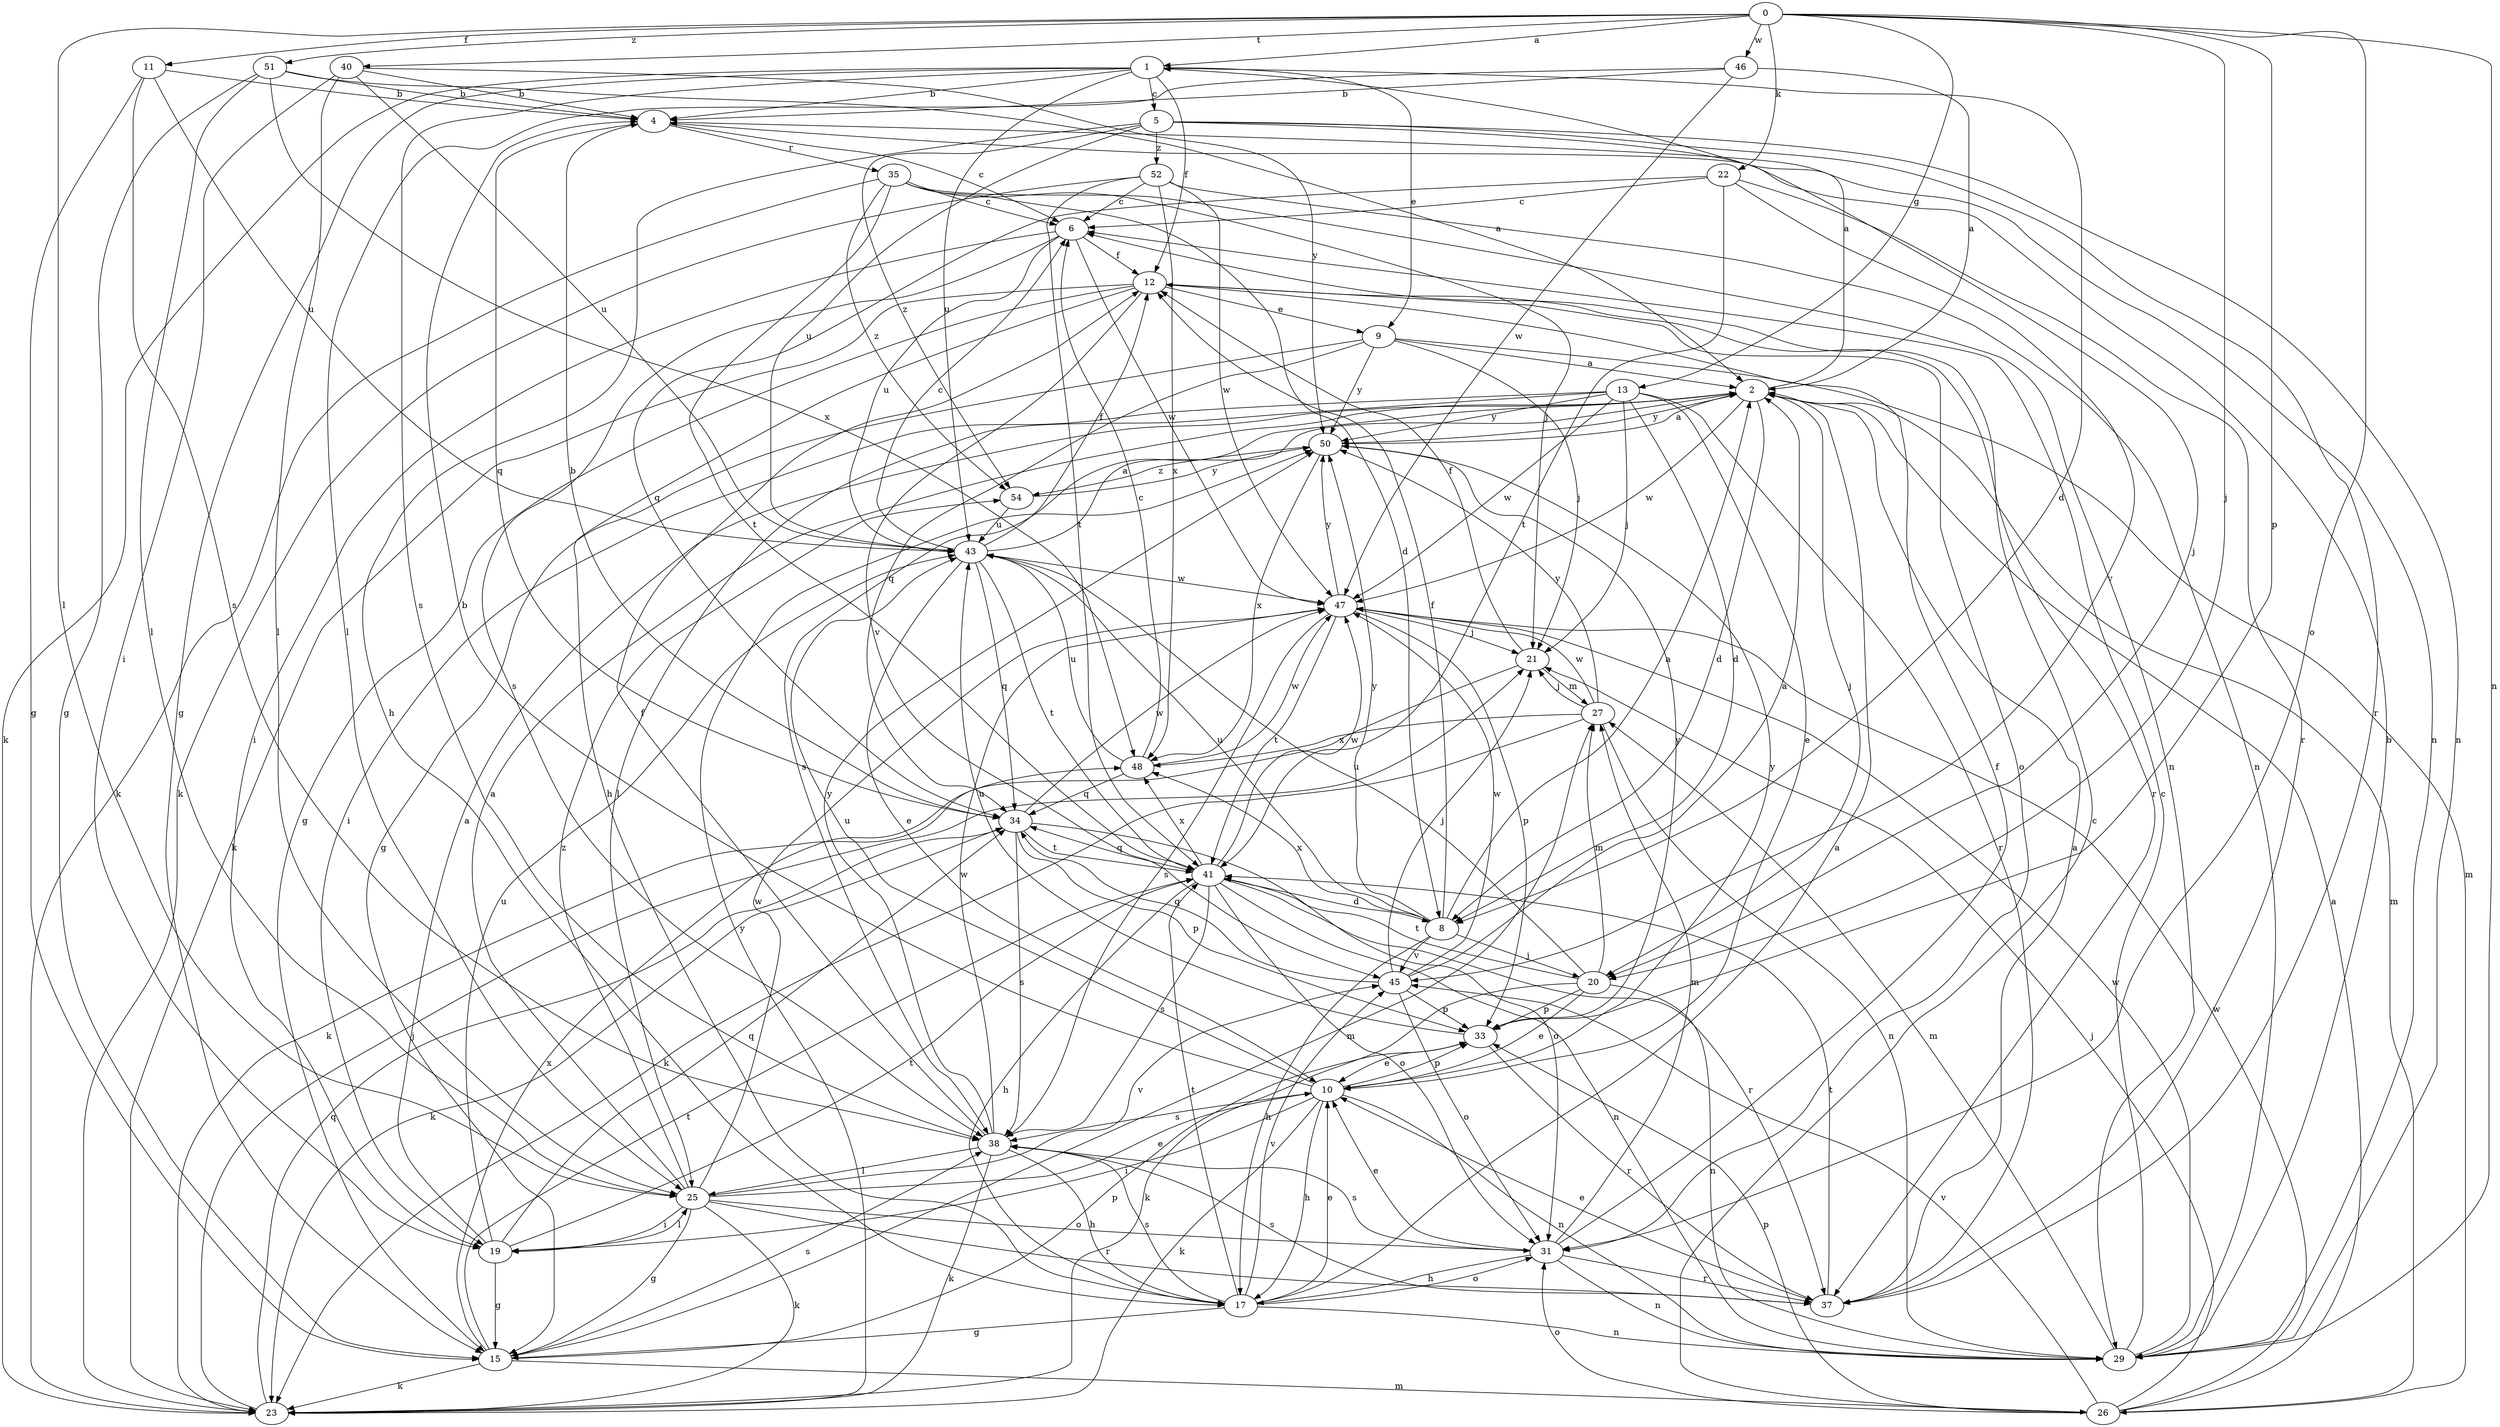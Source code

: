 strict digraph  {
0;
1;
2;
4;
5;
6;
8;
9;
10;
11;
12;
13;
15;
17;
19;
20;
21;
22;
23;
25;
26;
27;
29;
31;
33;
34;
35;
37;
38;
40;
41;
43;
45;
46;
47;
48;
50;
51;
52;
54;
0 -> 1  [label=a];
0 -> 11  [label=f];
0 -> 13  [label=g];
0 -> 20  [label=j];
0 -> 22  [label=k];
0 -> 25  [label=l];
0 -> 29  [label=n];
0 -> 31  [label=o];
0 -> 33  [label=p];
0 -> 40  [label=t];
0 -> 46  [label=w];
0 -> 51  [label=z];
1 -> 4  [label=b];
1 -> 5  [label=c];
1 -> 8  [label=d];
1 -> 9  [label=e];
1 -> 12  [label=f];
1 -> 15  [label=g];
1 -> 23  [label=k];
1 -> 38  [label=s];
1 -> 43  [label=u];
2 -> 1  [label=a];
2 -> 8  [label=d];
2 -> 20  [label=j];
2 -> 26  [label=m];
2 -> 38  [label=s];
2 -> 47  [label=w];
2 -> 50  [label=y];
4 -> 6  [label=c];
4 -> 29  [label=n];
4 -> 34  [label=q];
4 -> 35  [label=r];
5 -> 17  [label=h];
5 -> 20  [label=j];
5 -> 29  [label=n];
5 -> 37  [label=r];
5 -> 43  [label=u];
5 -> 52  [label=z];
5 -> 54  [label=z];
6 -> 12  [label=f];
6 -> 19  [label=i];
6 -> 38  [label=s];
6 -> 43  [label=u];
6 -> 47  [label=w];
8 -> 2  [label=a];
8 -> 12  [label=f];
8 -> 17  [label=h];
8 -> 20  [label=j];
8 -> 43  [label=u];
8 -> 45  [label=v];
8 -> 48  [label=x];
8 -> 50  [label=y];
9 -> 2  [label=a];
9 -> 15  [label=g];
9 -> 21  [label=j];
9 -> 26  [label=m];
9 -> 34  [label=q];
9 -> 50  [label=y];
10 -> 4  [label=b];
10 -> 17  [label=h];
10 -> 19  [label=i];
10 -> 23  [label=k];
10 -> 29  [label=n];
10 -> 33  [label=p];
10 -> 38  [label=s];
10 -> 43  [label=u];
10 -> 50  [label=y];
11 -> 4  [label=b];
11 -> 15  [label=g];
11 -> 38  [label=s];
11 -> 43  [label=u];
12 -> 9  [label=e];
12 -> 15  [label=g];
12 -> 17  [label=h];
12 -> 23  [label=k];
12 -> 31  [label=o];
12 -> 37  [label=r];
12 -> 45  [label=v];
13 -> 8  [label=d];
13 -> 10  [label=e];
13 -> 19  [label=i];
13 -> 21  [label=j];
13 -> 25  [label=l];
13 -> 37  [label=r];
13 -> 47  [label=w];
13 -> 50  [label=y];
15 -> 23  [label=k];
15 -> 26  [label=m];
15 -> 27  [label=m];
15 -> 33  [label=p];
15 -> 38  [label=s];
15 -> 41  [label=t];
15 -> 48  [label=x];
17 -> 2  [label=a];
17 -> 10  [label=e];
17 -> 15  [label=g];
17 -> 29  [label=n];
17 -> 31  [label=o];
17 -> 38  [label=s];
17 -> 41  [label=t];
17 -> 45  [label=v];
19 -> 2  [label=a];
19 -> 15  [label=g];
19 -> 25  [label=l];
19 -> 34  [label=q];
19 -> 41  [label=t];
19 -> 43  [label=u];
20 -> 10  [label=e];
20 -> 23  [label=k];
20 -> 27  [label=m];
20 -> 29  [label=n];
20 -> 33  [label=p];
20 -> 41  [label=t];
20 -> 43  [label=u];
21 -> 12  [label=f];
21 -> 23  [label=k];
21 -> 27  [label=m];
22 -> 6  [label=c];
22 -> 34  [label=q];
22 -> 37  [label=r];
22 -> 41  [label=t];
22 -> 45  [label=v];
23 -> 21  [label=j];
23 -> 34  [label=q];
23 -> 50  [label=y];
25 -> 2  [label=a];
25 -> 10  [label=e];
25 -> 15  [label=g];
25 -> 19  [label=i];
25 -> 23  [label=k];
25 -> 31  [label=o];
25 -> 37  [label=r];
25 -> 45  [label=v];
25 -> 47  [label=w];
25 -> 54  [label=z];
26 -> 2  [label=a];
26 -> 6  [label=c];
26 -> 21  [label=j];
26 -> 31  [label=o];
26 -> 33  [label=p];
26 -> 45  [label=v];
26 -> 47  [label=w];
27 -> 21  [label=j];
27 -> 23  [label=k];
27 -> 29  [label=n];
27 -> 47  [label=w];
27 -> 48  [label=x];
27 -> 50  [label=y];
29 -> 4  [label=b];
29 -> 6  [label=c];
29 -> 27  [label=m];
29 -> 47  [label=w];
31 -> 10  [label=e];
31 -> 12  [label=f];
31 -> 17  [label=h];
31 -> 27  [label=m];
31 -> 29  [label=n];
31 -> 37  [label=r];
31 -> 38  [label=s];
33 -> 10  [label=e];
33 -> 37  [label=r];
33 -> 43  [label=u];
33 -> 50  [label=y];
34 -> 4  [label=b];
34 -> 23  [label=k];
34 -> 31  [label=o];
34 -> 33  [label=p];
34 -> 38  [label=s];
34 -> 41  [label=t];
34 -> 47  [label=w];
35 -> 6  [label=c];
35 -> 8  [label=d];
35 -> 21  [label=j];
35 -> 23  [label=k];
35 -> 29  [label=n];
35 -> 41  [label=t];
35 -> 54  [label=z];
37 -> 2  [label=a];
37 -> 10  [label=e];
37 -> 38  [label=s];
37 -> 41  [label=t];
38 -> 12  [label=f];
38 -> 17  [label=h];
38 -> 23  [label=k];
38 -> 25  [label=l];
38 -> 47  [label=w];
38 -> 50  [label=y];
40 -> 4  [label=b];
40 -> 19  [label=i];
40 -> 25  [label=l];
40 -> 43  [label=u];
40 -> 50  [label=y];
41 -> 8  [label=d];
41 -> 17  [label=h];
41 -> 29  [label=n];
41 -> 31  [label=o];
41 -> 34  [label=q];
41 -> 37  [label=r];
41 -> 38  [label=s];
41 -> 47  [label=w];
41 -> 48  [label=x];
43 -> 2  [label=a];
43 -> 6  [label=c];
43 -> 10  [label=e];
43 -> 12  [label=f];
43 -> 34  [label=q];
43 -> 41  [label=t];
43 -> 47  [label=w];
45 -> 2  [label=a];
45 -> 21  [label=j];
45 -> 31  [label=o];
45 -> 33  [label=p];
45 -> 34  [label=q];
45 -> 47  [label=w];
46 -> 2  [label=a];
46 -> 4  [label=b];
46 -> 25  [label=l];
46 -> 47  [label=w];
47 -> 21  [label=j];
47 -> 33  [label=p];
47 -> 38  [label=s];
47 -> 41  [label=t];
47 -> 50  [label=y];
48 -> 6  [label=c];
48 -> 34  [label=q];
48 -> 43  [label=u];
48 -> 47  [label=w];
50 -> 2  [label=a];
50 -> 48  [label=x];
50 -> 54  [label=z];
51 -> 2  [label=a];
51 -> 4  [label=b];
51 -> 15  [label=g];
51 -> 25  [label=l];
51 -> 48  [label=x];
52 -> 6  [label=c];
52 -> 23  [label=k];
52 -> 29  [label=n];
52 -> 41  [label=t];
52 -> 47  [label=w];
52 -> 48  [label=x];
54 -> 43  [label=u];
54 -> 50  [label=y];
}
